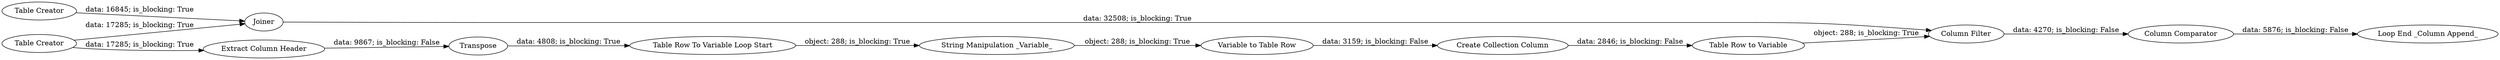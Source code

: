 digraph {
	"2034076195411694485_46" [label="String Manipulation _Variable_"]
	"2034076195411694485_37" [label="Column Filter"]
	"2034076195411694485_26" [label="Column Comparator"]
	"2034076195411694485_36" [label=Transpose]
	"2034076195411694485_39" [label="Loop End _Column Append_"]
	"2034076195411694485_35" [label="Table Row To Variable Loop Start"]
	"2034076195411694485_47" [label="Variable to Table Row"]
	"2034076195411694485_49" [label="Table Row to Variable"]
	"2034076195411694485_34" [label="Extract Column Header"]
	"2034076195411694485_27" [label=Joiner]
	"2034076195411694485_48" [label="Create Collection Column"]
	"2034076195411694485_25" [label="Table Creator"]
	"2034076195411694485_24" [label="Table Creator"]
	"2034076195411694485_37" -> "2034076195411694485_26" [label="data: 4270; is_blocking: False"]
	"2034076195411694485_47" -> "2034076195411694485_48" [label="data: 3159; is_blocking: False"]
	"2034076195411694485_34" -> "2034076195411694485_36" [label="data: 9867; is_blocking: False"]
	"2034076195411694485_46" -> "2034076195411694485_47" [label="object: 288; is_blocking: True"]
	"2034076195411694485_24" -> "2034076195411694485_34" [label="data: 17285; is_blocking: True"]
	"2034076195411694485_25" -> "2034076195411694485_27" [label="data: 16845; is_blocking: True"]
	"2034076195411694485_26" -> "2034076195411694485_39" [label="data: 5876; is_blocking: False"]
	"2034076195411694485_36" -> "2034076195411694485_35" [label="data: 4808; is_blocking: True"]
	"2034076195411694485_27" -> "2034076195411694485_37" [label="data: 32508; is_blocking: True"]
	"2034076195411694485_35" -> "2034076195411694485_46" [label="object: 288; is_blocking: True"]
	"2034076195411694485_48" -> "2034076195411694485_49" [label="data: 2846; is_blocking: False"]
	"2034076195411694485_49" -> "2034076195411694485_37" [label="object: 288; is_blocking: True"]
	"2034076195411694485_24" -> "2034076195411694485_27" [label="data: 17285; is_blocking: True"]
	rankdir=LR
}
